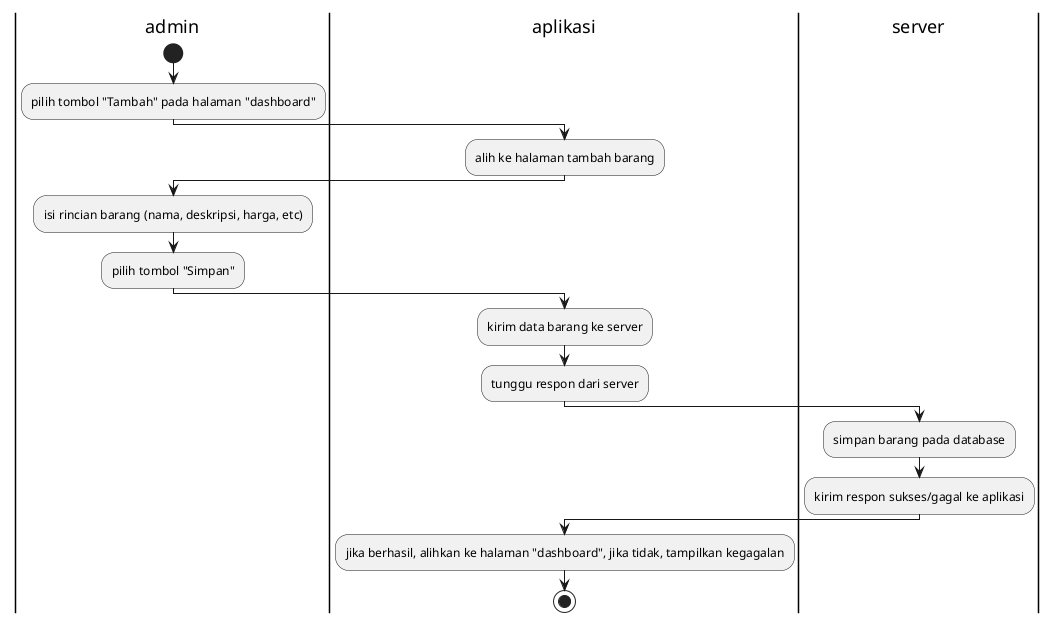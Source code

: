@startuml

|admin|
start
:pilih tombol "Tambah" pada halaman "dashboard";

|aplikasi|
:alih ke halaman tambah barang;

|admin|
:isi rincian barang (nama, deskripsi, harga, etc);
:pilih tombol "Simpan";

|aplikasi|
:kirim data barang ke server;
:tunggu respon dari server;

|server|
:simpan barang pada database;
:kirim respon sukses/gagal ke aplikasi;

|aplikasi|
:jika berhasil, alihkan ke halaman "dashboard", jika tidak, tampilkan kegagalan;
stop

@enduml
